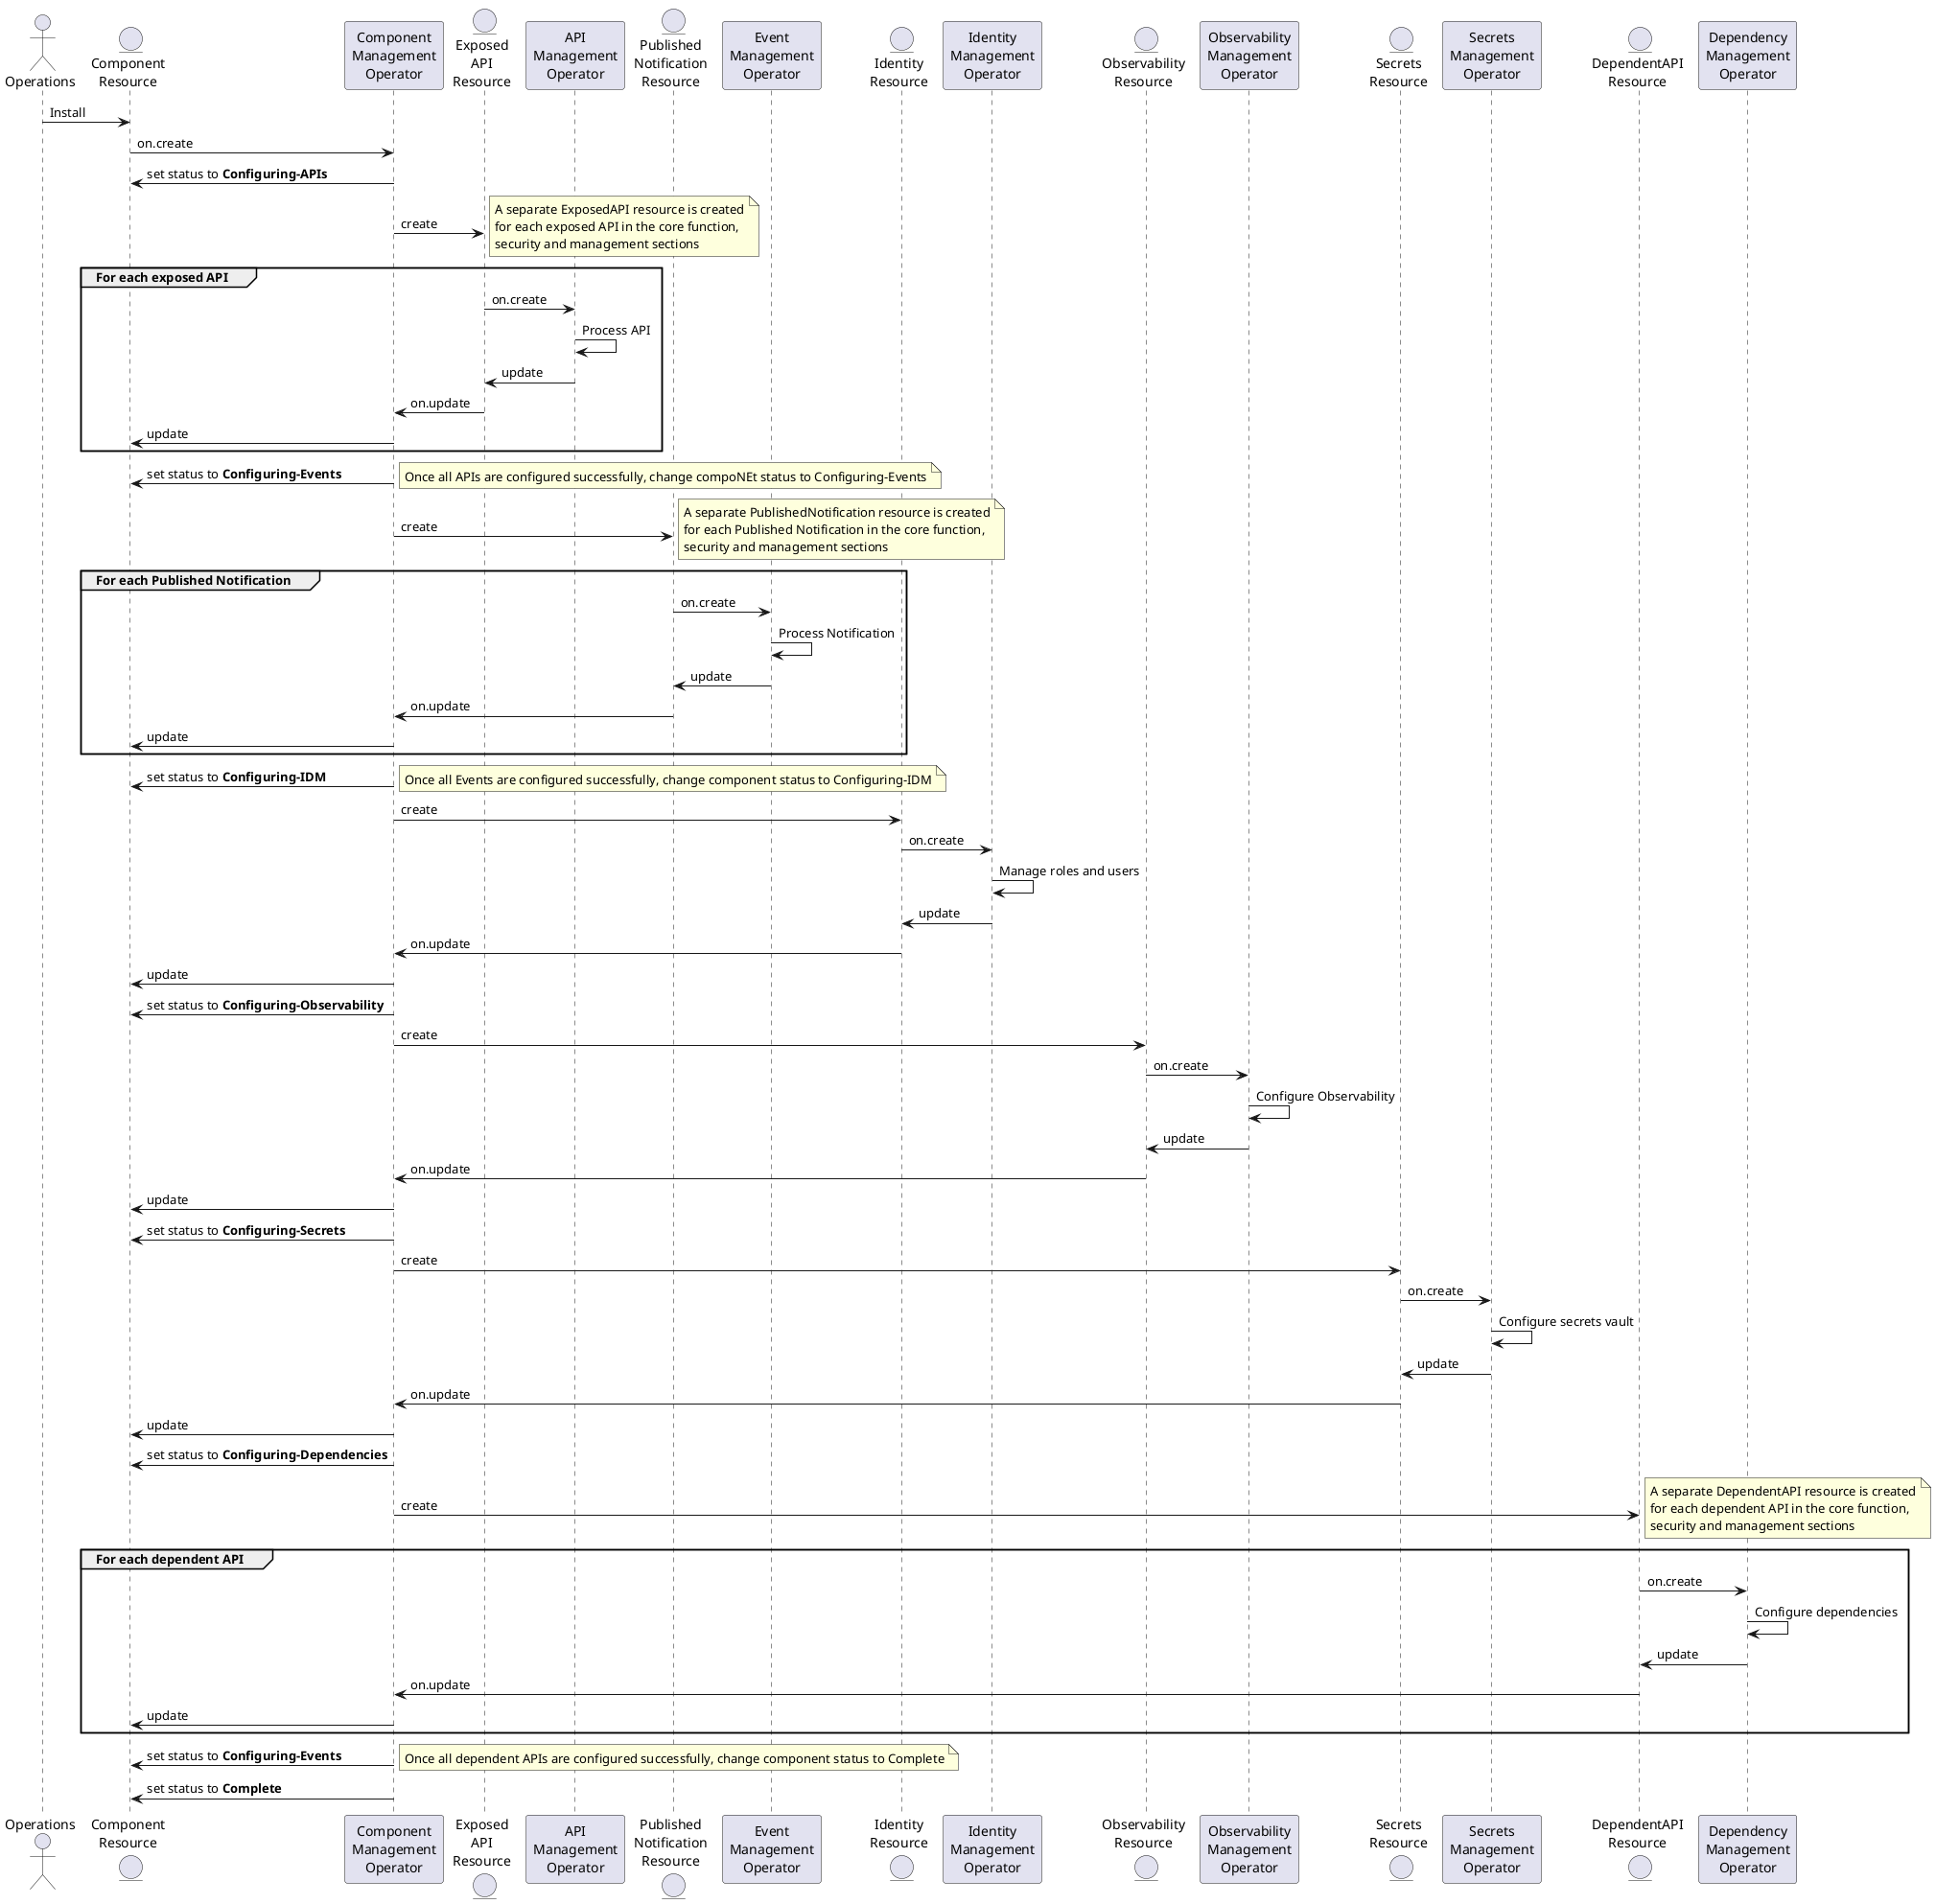 @startuml

actor Operations
entity "Component\nResource" as Component
participant "Component\nManagement\nOperator" as ComponentOperator
entity "Exposed\nAPI\nResource" as ExposedAPI
participant "API\nManagement\nOperator" as APIExposureOperator
entity "Published\nNotification\nResource" as PublishedNotification
participant "Event\nManagement\nOperator" as EventOperator
entity "Identity\nResource" as Identity
participant "Identity\nManagement\nOperator" as IdentityOperator
entity "Observability\nResource" as Observability
participant "Observability\nManagement\nOperator" as ObservabilityOperator
entity "Secrets\nResource" as Secrets
participant "Secrets\nManagement\nOperator" as SecretsOperator
entity "DependentAPI\nResource" as DependentAPI
participant "Dependency\nManagement\nOperator" as DependencyOperator


Component <- Operations : Install
Component -> ComponentOperator: on.create 
Component <- ComponentOperator: set status to **Configuring-APIs** 
ComponentOperator -> ExposedAPI: create
note right
    A separate ExposedAPI resource is created
    for each exposed API in the core function,
    security and management sections
end note
group For each exposed API
    ExposedAPI -> APIExposureOperator: on.create 
    APIExposureOperator -> APIExposureOperator: Process API
    ExposedAPI <- APIExposureOperator: update
    ComponentOperator <- ExposedAPI: on.update
    Component <- ComponentOperator: update 
end
Component <- ComponentOperator: set status to **Configuring-Events** 
note right
    Once all APIs are configured successfully, change compoNEt status to Configuring-Events
end note

ComponentOperator -> PublishedNotification: create
note right
    A separate PublishedNotification resource is created
    for each Published Notification in the core function,
    security and management sections
end note
group For each Published Notification
    PublishedNotification -> EventOperator: on.create 
    EventOperator -> EventOperator: Process Notification
    PublishedNotification <- EventOperator: update
    ComponentOperator <- PublishedNotification: on.update
    Component <- ComponentOperator: update 
end
Component <- ComponentOperator: set status to **Configuring-IDM** 
note right
    Once all Events are configured successfully, change component status to Configuring-IDM
end note

ComponentOperator -> Identity: create
Identity -> IdentityOperator: on.create
IdentityOperator -> IdentityOperator: Manage roles and users
Identity <- IdentityOperator: update
ComponentOperator <- Identity: on.update
Component <- ComponentOperator: update 

Component <- ComponentOperator: set status to **Configuring-Observability** 
ComponentOperator -> Observability: create
Observability -> ObservabilityOperator: on.create
ObservabilityOperator -> ObservabilityOperator: Configure Observability
Observability <- ObservabilityOperator: update
ComponentOperator <- Observability: on.update
Component <- ComponentOperator: update 

Component <- ComponentOperator: set status to **Configuring-Secrets** 
ComponentOperator -> Secrets: create
Secrets -> SecretsOperator: on.create
SecretsOperator -> SecretsOperator: Configure secrets vault
Secrets <- SecretsOperator: update
ComponentOperator <- Secrets: on.update
Component <- ComponentOperator: update 

Component <- ComponentOperator: set status to **Configuring-Dependencies** 
ComponentOperator -> DependentAPI: create
note right
    A separate DependentAPI resource is created
    for each dependent API in the core function,
    security and management sections
end note
group For each dependent API
    DependentAPI -> DependencyOperator: on.create
    DependencyOperator -> DependencyOperator: Configure dependencies
    DependentAPI <- DependencyOperator: update
    ComponentOperator <- DependentAPI: on.update
    Component <- ComponentOperator: update 
end
Component <- ComponentOperator: set status to **Configuring-Events** 
note right
    Once all dependent APIs are configured successfully, change component status to Complete
end note

Component <- ComponentOperator: set status to **Complete** 

@enduml